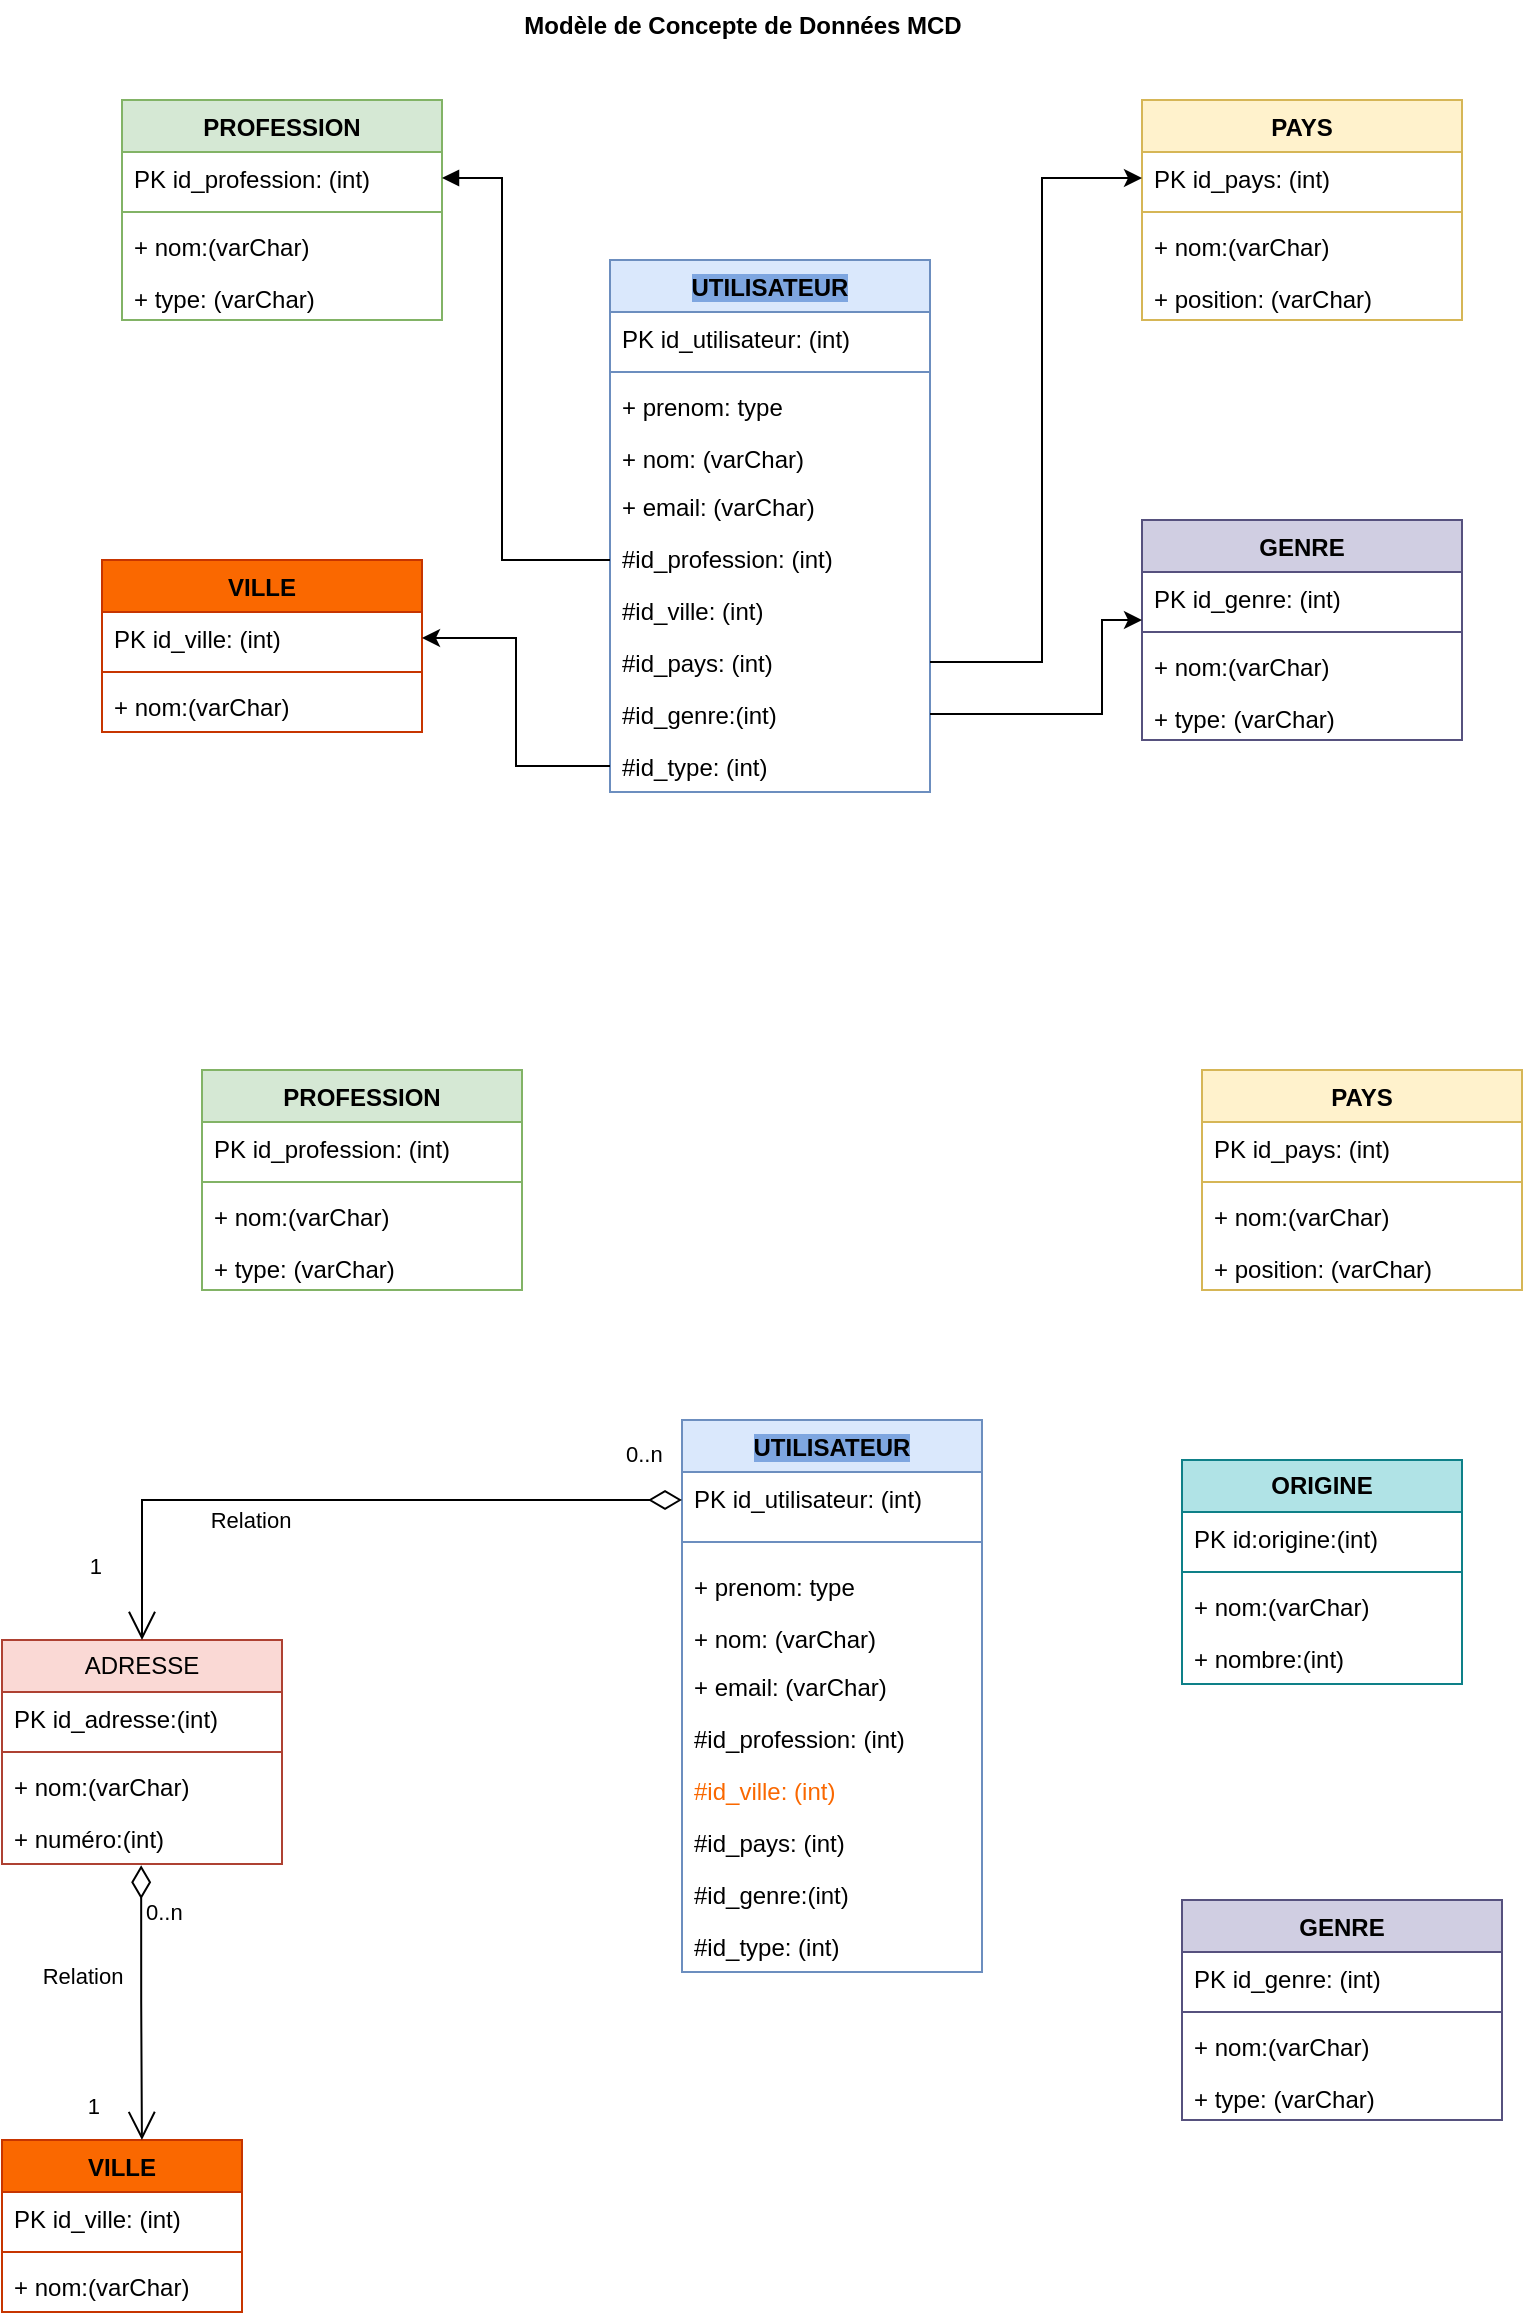 <mxfile version="21.0.6" type="github">
  <diagram name="Page-1" id="-MoPRSJ0ztHnOSRFyJmR">
    <mxGraphModel dx="934" dy="496" grid="1" gridSize="10" guides="1" tooltips="1" connect="1" arrows="1" fold="1" page="1" pageScale="1" pageWidth="827" pageHeight="1169" math="0" shadow="0">
      <root>
        <mxCell id="0" />
        <mxCell id="1" parent="0" />
        <mxCell id="WZtwjcjEcg0mqy3ExXSP-1" value="&lt;span style=&quot;background-color: rgb(126, 166, 224);&quot;&gt;UTILISATEUR&lt;/span&gt;" style="swimlane;fontStyle=1;align=center;verticalAlign=top;childLayout=stackLayout;horizontal=1;startSize=26;horizontalStack=0;resizeParent=1;resizeParentMax=0;resizeLast=0;collapsible=1;marginBottom=0;whiteSpace=wrap;html=1;fillColor=#dae8fc;strokeColor=#6c8ebf;" parent="1" vertex="1">
          <mxGeometry x="334" y="180" width="160" height="266" as="geometry" />
        </mxCell>
        <mxCell id="WZtwjcjEcg0mqy3ExXSP-2" value="PK id_utilisateur: (int)" style="text;strokeColor=none;fillColor=none;align=left;verticalAlign=top;spacingLeft=4;spacingRight=4;overflow=hidden;rotatable=0;points=[[0,0.5],[1,0.5]];portConstraint=eastwest;whiteSpace=wrap;html=1;" parent="WZtwjcjEcg0mqy3ExXSP-1" vertex="1">
          <mxGeometry y="26" width="160" height="26" as="geometry" />
        </mxCell>
        <mxCell id="WZtwjcjEcg0mqy3ExXSP-3" value="" style="line;strokeWidth=1;fillColor=none;align=left;verticalAlign=middle;spacingTop=-1;spacingLeft=3;spacingRight=3;rotatable=0;labelPosition=right;points=[];portConstraint=eastwest;strokeColor=inherit;" parent="WZtwjcjEcg0mqy3ExXSP-1" vertex="1">
          <mxGeometry y="52" width="160" height="8" as="geometry" />
        </mxCell>
        <mxCell id="WZtwjcjEcg0mqy3ExXSP-4" value="+ prenom: type" style="text;strokeColor=none;fillColor=none;align=left;verticalAlign=top;spacingLeft=4;spacingRight=4;overflow=hidden;rotatable=0;points=[[0,0.5],[1,0.5]];portConstraint=eastwest;whiteSpace=wrap;html=1;" parent="WZtwjcjEcg0mqy3ExXSP-1" vertex="1">
          <mxGeometry y="60" width="160" height="26" as="geometry" />
        </mxCell>
        <mxCell id="WZtwjcjEcg0mqy3ExXSP-13" value="+ nom: (varChar)" style="text;strokeColor=none;fillColor=none;align=left;verticalAlign=top;spacingLeft=4;spacingRight=4;overflow=hidden;rotatable=0;points=[[0,0.5],[1,0.5]];portConstraint=eastwest;whiteSpace=wrap;html=1;" parent="WZtwjcjEcg0mqy3ExXSP-1" vertex="1">
          <mxGeometry y="86" width="160" height="24" as="geometry" />
        </mxCell>
        <mxCell id="WZtwjcjEcg0mqy3ExXSP-14" value="+ email: (varChar)" style="text;strokeColor=none;fillColor=none;align=left;verticalAlign=top;spacingLeft=4;spacingRight=4;overflow=hidden;rotatable=0;points=[[0,0.5],[1,0.5]];portConstraint=eastwest;whiteSpace=wrap;html=1;" parent="WZtwjcjEcg0mqy3ExXSP-1" vertex="1">
          <mxGeometry y="110" width="160" height="26" as="geometry" />
        </mxCell>
        <mxCell id="WZtwjcjEcg0mqy3ExXSP-15" value="#id_profession: (int)" style="text;strokeColor=none;fillColor=none;align=left;verticalAlign=top;spacingLeft=4;spacingRight=4;overflow=hidden;rotatable=0;points=[[0,0.5],[1,0.5]];portConstraint=eastwest;whiteSpace=wrap;html=1;" parent="WZtwjcjEcg0mqy3ExXSP-1" vertex="1">
          <mxGeometry y="136" width="160" height="26" as="geometry" />
        </mxCell>
        <mxCell id="WZtwjcjEcg0mqy3ExXSP-16" value="#id_ville: (int)" style="text;strokeColor=none;fillColor=none;align=left;verticalAlign=top;spacingLeft=4;spacingRight=4;overflow=hidden;rotatable=0;points=[[0,0.5],[1,0.5]];portConstraint=eastwest;whiteSpace=wrap;html=1;" parent="WZtwjcjEcg0mqy3ExXSP-1" vertex="1">
          <mxGeometry y="162" width="160" height="26" as="geometry" />
        </mxCell>
        <mxCell id="WZtwjcjEcg0mqy3ExXSP-17" value="#id_pays: (int)" style="text;strokeColor=none;fillColor=none;align=left;verticalAlign=top;spacingLeft=4;spacingRight=4;overflow=hidden;rotatable=0;points=[[0,0.5],[1,0.5]];portConstraint=eastwest;whiteSpace=wrap;html=1;" parent="WZtwjcjEcg0mqy3ExXSP-1" vertex="1">
          <mxGeometry y="188" width="160" height="26" as="geometry" />
        </mxCell>
        <mxCell id="WZtwjcjEcg0mqy3ExXSP-18" value="#id_genre:(int)" style="text;strokeColor=none;fillColor=none;align=left;verticalAlign=top;spacingLeft=4;spacingRight=4;overflow=hidden;rotatable=0;points=[[0,0.5],[1,0.5]];portConstraint=eastwest;whiteSpace=wrap;html=1;" parent="WZtwjcjEcg0mqy3ExXSP-1" vertex="1">
          <mxGeometry y="214" width="160" height="26" as="geometry" />
        </mxCell>
        <mxCell id="WZtwjcjEcg0mqy3ExXSP-19" value="#id_type: (int)" style="text;strokeColor=none;fillColor=none;align=left;verticalAlign=top;spacingLeft=4;spacingRight=4;overflow=hidden;rotatable=0;points=[[0,0.5],[1,0.5]];portConstraint=eastwest;whiteSpace=wrap;html=1;" parent="WZtwjcjEcg0mqy3ExXSP-1" vertex="1">
          <mxGeometry y="240" width="160" height="26" as="geometry" />
        </mxCell>
        <mxCell id="WZtwjcjEcg0mqy3ExXSP-20" value="PROFESSION" style="swimlane;fontStyle=1;align=center;verticalAlign=top;childLayout=stackLayout;horizontal=1;startSize=26;horizontalStack=0;resizeParent=1;resizeParentMax=0;resizeLast=0;collapsible=1;marginBottom=0;whiteSpace=wrap;html=1;fillColor=#d5e8d4;strokeColor=#82b366;" parent="1" vertex="1">
          <mxGeometry x="90" y="100" width="160" height="110" as="geometry" />
        </mxCell>
        <mxCell id="WZtwjcjEcg0mqy3ExXSP-21" value="PK id_profession: (int)" style="text;strokeColor=none;fillColor=none;align=left;verticalAlign=top;spacingLeft=4;spacingRight=4;overflow=hidden;rotatable=0;points=[[0,0.5],[1,0.5]];portConstraint=eastwest;whiteSpace=wrap;html=1;" parent="WZtwjcjEcg0mqy3ExXSP-20" vertex="1">
          <mxGeometry y="26" width="160" height="26" as="geometry" />
        </mxCell>
        <mxCell id="WZtwjcjEcg0mqy3ExXSP-22" value="" style="line;strokeWidth=1;fillColor=none;align=left;verticalAlign=middle;spacingTop=-1;spacingLeft=3;spacingRight=3;rotatable=0;labelPosition=right;points=[];portConstraint=eastwest;strokeColor=inherit;" parent="WZtwjcjEcg0mqy3ExXSP-20" vertex="1">
          <mxGeometry y="52" width="160" height="8" as="geometry" />
        </mxCell>
        <mxCell id="WZtwjcjEcg0mqy3ExXSP-23" value="+ nom:(varChar)" style="text;strokeColor=none;fillColor=none;align=left;verticalAlign=top;spacingLeft=4;spacingRight=4;overflow=hidden;rotatable=0;points=[[0,0.5],[1,0.5]];portConstraint=eastwest;whiteSpace=wrap;html=1;" parent="WZtwjcjEcg0mqy3ExXSP-20" vertex="1">
          <mxGeometry y="60" width="160" height="26" as="geometry" />
        </mxCell>
        <mxCell id="WZtwjcjEcg0mqy3ExXSP-24" value="+ type: (varChar)" style="text;strokeColor=none;fillColor=none;align=left;verticalAlign=top;spacingLeft=4;spacingRight=4;overflow=hidden;rotatable=0;points=[[0,0.5],[1,0.5]];portConstraint=eastwest;whiteSpace=wrap;html=1;" parent="WZtwjcjEcg0mqy3ExXSP-20" vertex="1">
          <mxGeometry y="86" width="160" height="24" as="geometry" />
        </mxCell>
        <mxCell id="WZtwjcjEcg0mqy3ExXSP-31" value="VILLE" style="swimlane;fontStyle=1;align=center;verticalAlign=top;childLayout=stackLayout;horizontal=1;startSize=26;horizontalStack=0;resizeParent=1;resizeParentMax=0;resizeLast=0;collapsible=1;marginBottom=0;whiteSpace=wrap;html=1;fillColor=#fa6800;fontColor=#000000;strokeColor=#C73500;" parent="1" vertex="1">
          <mxGeometry x="80" y="330" width="160" height="86" as="geometry" />
        </mxCell>
        <mxCell id="WZtwjcjEcg0mqy3ExXSP-32" value="PK id_ville: (int)" style="text;strokeColor=none;fillColor=none;align=left;verticalAlign=top;spacingLeft=4;spacingRight=4;overflow=hidden;rotatable=0;points=[[0,0.5],[1,0.5]];portConstraint=eastwest;whiteSpace=wrap;html=1;" parent="WZtwjcjEcg0mqy3ExXSP-31" vertex="1">
          <mxGeometry y="26" width="160" height="26" as="geometry" />
        </mxCell>
        <mxCell id="WZtwjcjEcg0mqy3ExXSP-33" value="" style="line;strokeWidth=1;fillColor=none;align=left;verticalAlign=middle;spacingTop=-1;spacingLeft=3;spacingRight=3;rotatable=0;labelPosition=right;points=[];portConstraint=eastwest;strokeColor=inherit;" parent="WZtwjcjEcg0mqy3ExXSP-31" vertex="1">
          <mxGeometry y="52" width="160" height="8" as="geometry" />
        </mxCell>
        <mxCell id="WZtwjcjEcg0mqy3ExXSP-34" value="+ nom:(varChar)" style="text;strokeColor=none;fillColor=none;align=left;verticalAlign=top;spacingLeft=4;spacingRight=4;overflow=hidden;rotatable=0;points=[[0,0.5],[1,0.5]];portConstraint=eastwest;whiteSpace=wrap;html=1;" parent="WZtwjcjEcg0mqy3ExXSP-31" vertex="1">
          <mxGeometry y="60" width="160" height="26" as="geometry" />
        </mxCell>
        <mxCell id="WZtwjcjEcg0mqy3ExXSP-36" value="PAYS" style="swimlane;fontStyle=1;align=center;verticalAlign=top;childLayout=stackLayout;horizontal=1;startSize=26;horizontalStack=0;resizeParent=1;resizeParentMax=0;resizeLast=0;collapsible=1;marginBottom=0;whiteSpace=wrap;html=1;fillColor=#fff2cc;strokeColor=#d6b656;" parent="1" vertex="1">
          <mxGeometry x="600" y="100" width="160" height="110" as="geometry" />
        </mxCell>
        <mxCell id="WZtwjcjEcg0mqy3ExXSP-37" value="PK id_pays: (int)" style="text;strokeColor=none;fillColor=none;align=left;verticalAlign=top;spacingLeft=4;spacingRight=4;overflow=hidden;rotatable=0;points=[[0,0.5],[1,0.5]];portConstraint=eastwest;whiteSpace=wrap;html=1;" parent="WZtwjcjEcg0mqy3ExXSP-36" vertex="1">
          <mxGeometry y="26" width="160" height="26" as="geometry" />
        </mxCell>
        <mxCell id="WZtwjcjEcg0mqy3ExXSP-38" value="" style="line;strokeWidth=1;fillColor=none;align=left;verticalAlign=middle;spacingTop=-1;spacingLeft=3;spacingRight=3;rotatable=0;labelPosition=right;points=[];portConstraint=eastwest;strokeColor=inherit;" parent="WZtwjcjEcg0mqy3ExXSP-36" vertex="1">
          <mxGeometry y="52" width="160" height="8" as="geometry" />
        </mxCell>
        <mxCell id="WZtwjcjEcg0mqy3ExXSP-39" value="+ nom:(varChar)" style="text;strokeColor=none;fillColor=none;align=left;verticalAlign=top;spacingLeft=4;spacingRight=4;overflow=hidden;rotatable=0;points=[[0,0.5],[1,0.5]];portConstraint=eastwest;whiteSpace=wrap;html=1;" parent="WZtwjcjEcg0mqy3ExXSP-36" vertex="1">
          <mxGeometry y="60" width="160" height="26" as="geometry" />
        </mxCell>
        <mxCell id="WZtwjcjEcg0mqy3ExXSP-40" value="+ position: (varChar)" style="text;strokeColor=none;fillColor=none;align=left;verticalAlign=top;spacingLeft=4;spacingRight=4;overflow=hidden;rotatable=0;points=[[0,0.5],[1,0.5]];portConstraint=eastwest;whiteSpace=wrap;html=1;" parent="WZtwjcjEcg0mqy3ExXSP-36" vertex="1">
          <mxGeometry y="86" width="160" height="24" as="geometry" />
        </mxCell>
        <mxCell id="WZtwjcjEcg0mqy3ExXSP-41" value="GENRE" style="swimlane;fontStyle=1;align=center;verticalAlign=top;childLayout=stackLayout;horizontal=1;startSize=26;horizontalStack=0;resizeParent=1;resizeParentMax=0;resizeLast=0;collapsible=1;marginBottom=0;whiteSpace=wrap;html=1;fillColor=#d0cee2;strokeColor=#56517e;" parent="1" vertex="1">
          <mxGeometry x="600" y="310" width="160" height="110" as="geometry" />
        </mxCell>
        <mxCell id="WZtwjcjEcg0mqy3ExXSP-42" value="PK id_genre: (int)" style="text;strokeColor=none;fillColor=none;align=left;verticalAlign=top;spacingLeft=4;spacingRight=4;overflow=hidden;rotatable=0;points=[[0,0.5],[1,0.5]];portConstraint=eastwest;whiteSpace=wrap;html=1;" parent="WZtwjcjEcg0mqy3ExXSP-41" vertex="1">
          <mxGeometry y="26" width="160" height="26" as="geometry" />
        </mxCell>
        <mxCell id="WZtwjcjEcg0mqy3ExXSP-43" value="" style="line;strokeWidth=1;fillColor=none;align=left;verticalAlign=middle;spacingTop=-1;spacingLeft=3;spacingRight=3;rotatable=0;labelPosition=right;points=[];portConstraint=eastwest;strokeColor=inherit;" parent="WZtwjcjEcg0mqy3ExXSP-41" vertex="1">
          <mxGeometry y="52" width="160" height="8" as="geometry" />
        </mxCell>
        <mxCell id="WZtwjcjEcg0mqy3ExXSP-44" value="+ nom:(varChar)" style="text;strokeColor=none;fillColor=none;align=left;verticalAlign=top;spacingLeft=4;spacingRight=4;overflow=hidden;rotatable=0;points=[[0,0.5],[1,0.5]];portConstraint=eastwest;whiteSpace=wrap;html=1;" parent="WZtwjcjEcg0mqy3ExXSP-41" vertex="1">
          <mxGeometry y="60" width="160" height="26" as="geometry" />
        </mxCell>
        <mxCell id="WZtwjcjEcg0mqy3ExXSP-45" value="+ type: (varChar)" style="text;strokeColor=none;fillColor=none;align=left;verticalAlign=top;spacingLeft=4;spacingRight=4;overflow=hidden;rotatable=0;points=[[0,0.5],[1,0.5]];portConstraint=eastwest;whiteSpace=wrap;html=1;" parent="WZtwjcjEcg0mqy3ExXSP-41" vertex="1">
          <mxGeometry y="86" width="160" height="24" as="geometry" />
        </mxCell>
        <mxCell id="WZtwjcjEcg0mqy3ExXSP-47" style="rounded=0;orthogonalLoop=1;jettySize=auto;html=1;exitX=1;exitY=0.5;exitDx=0;exitDy=0;edgeStyle=orthogonalEdgeStyle;entryX=0;entryY=0.5;entryDx=0;entryDy=0;" parent="1" source="WZtwjcjEcg0mqy3ExXSP-17" target="WZtwjcjEcg0mqy3ExXSP-37" edge="1">
          <mxGeometry relative="1" as="geometry">
            <mxPoint x="530" y="130" as="targetPoint" />
            <Array as="points">
              <mxPoint x="550" y="381" />
              <mxPoint x="550" y="139" />
            </Array>
          </mxGeometry>
        </mxCell>
        <mxCell id="WZtwjcjEcg0mqy3ExXSP-48" style="edgeStyle=orthogonalEdgeStyle;rounded=0;orthogonalLoop=1;jettySize=auto;html=1;exitX=1;exitY=0.5;exitDx=0;exitDy=0;" parent="1" source="WZtwjcjEcg0mqy3ExXSP-18" edge="1">
          <mxGeometry relative="1" as="geometry">
            <mxPoint x="600" y="360" as="targetPoint" />
            <Array as="points">
              <mxPoint x="580" y="407" />
              <mxPoint x="580" y="360" />
              <mxPoint x="600" y="360" />
            </Array>
          </mxGeometry>
        </mxCell>
        <mxCell id="WZtwjcjEcg0mqy3ExXSP-49" style="edgeStyle=orthogonalEdgeStyle;rounded=0;orthogonalLoop=1;jettySize=auto;html=1;exitX=0;exitY=0.5;exitDx=0;exitDy=0;" parent="1" source="WZtwjcjEcg0mqy3ExXSP-19" target="WZtwjcjEcg0mqy3ExXSP-32" edge="1">
          <mxGeometry relative="1" as="geometry">
            <mxPoint x="290" y="350" as="targetPoint" />
            <Array as="points">
              <mxPoint x="287" y="433" />
              <mxPoint x="287" y="369" />
            </Array>
          </mxGeometry>
        </mxCell>
        <mxCell id="WZtwjcjEcg0mqy3ExXSP-52" value="Modèle de Concepte de Données MCD" style="text;align=center;fontStyle=1;verticalAlign=middle;spacingLeft=3;spacingRight=3;strokeColor=none;rotatable=0;points=[[0,0.5],[1,0.5]];portConstraint=eastwest;html=1;" parent="1" vertex="1">
          <mxGeometry x="360" y="50" width="80" height="26" as="geometry" />
        </mxCell>
        <mxCell id="WZtwjcjEcg0mqy3ExXSP-53" value="&lt;span style=&quot;background-color: rgb(126, 166, 224);&quot;&gt;UTILISATEUR&lt;/span&gt;" style="swimlane;fontStyle=1;align=center;verticalAlign=top;childLayout=stackLayout;horizontal=1;startSize=26;horizontalStack=0;resizeParent=1;resizeParentMax=0;resizeLast=0;collapsible=1;marginBottom=0;whiteSpace=wrap;html=1;fillColor=#dae8fc;strokeColor=#6c8ebf;" parent="1" vertex="1">
          <mxGeometry x="370" y="760" width="150" height="276" as="geometry" />
        </mxCell>
        <mxCell id="WZtwjcjEcg0mqy3ExXSP-54" value="PK id_utilisateur: (int)" style="text;strokeColor=none;fillColor=none;align=left;verticalAlign=top;spacingLeft=4;spacingRight=4;overflow=hidden;rotatable=0;points=[[0,0.5],[1,0.5]];portConstraint=eastwest;whiteSpace=wrap;html=1;" parent="WZtwjcjEcg0mqy3ExXSP-53" vertex="1">
          <mxGeometry y="26" width="150" height="26" as="geometry" />
        </mxCell>
        <mxCell id="WZtwjcjEcg0mqy3ExXSP-55" value="" style="line;strokeWidth=1;fillColor=none;align=left;verticalAlign=middle;spacingTop=-1;spacingLeft=3;spacingRight=3;rotatable=0;labelPosition=right;points=[];portConstraint=eastwest;strokeColor=inherit;" parent="WZtwjcjEcg0mqy3ExXSP-53" vertex="1">
          <mxGeometry y="52" width="150" height="18" as="geometry" />
        </mxCell>
        <mxCell id="WZtwjcjEcg0mqy3ExXSP-56" value="+ prenom: type" style="text;strokeColor=none;fillColor=none;align=left;verticalAlign=top;spacingLeft=4;spacingRight=4;overflow=hidden;rotatable=0;points=[[0,0.5],[1,0.5]];portConstraint=eastwest;whiteSpace=wrap;html=1;" parent="WZtwjcjEcg0mqy3ExXSP-53" vertex="1">
          <mxGeometry y="70" width="150" height="26" as="geometry" />
        </mxCell>
        <mxCell id="WZtwjcjEcg0mqy3ExXSP-57" value="+ nom: (varChar)" style="text;strokeColor=none;fillColor=none;align=left;verticalAlign=top;spacingLeft=4;spacingRight=4;overflow=hidden;rotatable=0;points=[[0,0.5],[1,0.5]];portConstraint=eastwest;whiteSpace=wrap;html=1;" parent="WZtwjcjEcg0mqy3ExXSP-53" vertex="1">
          <mxGeometry y="96" width="150" height="24" as="geometry" />
        </mxCell>
        <mxCell id="WZtwjcjEcg0mqy3ExXSP-58" value="+ email: (varChar)" style="text;strokeColor=none;fillColor=none;align=left;verticalAlign=top;spacingLeft=4;spacingRight=4;overflow=hidden;rotatable=0;points=[[0,0.5],[1,0.5]];portConstraint=eastwest;whiteSpace=wrap;html=1;" parent="WZtwjcjEcg0mqy3ExXSP-53" vertex="1">
          <mxGeometry y="120" width="150" height="26" as="geometry" />
        </mxCell>
        <mxCell id="WZtwjcjEcg0mqy3ExXSP-59" value="#id_profession: (int)" style="text;strokeColor=none;fillColor=none;align=left;verticalAlign=top;spacingLeft=4;spacingRight=4;overflow=hidden;rotatable=0;points=[[0,0.5],[1,0.5]];portConstraint=eastwest;whiteSpace=wrap;html=1;" parent="WZtwjcjEcg0mqy3ExXSP-53" vertex="1">
          <mxGeometry y="146" width="150" height="26" as="geometry" />
        </mxCell>
        <mxCell id="WZtwjcjEcg0mqy3ExXSP-60" value="&lt;font color=&quot;#FA6800&quot;&gt;#id_ville: (int)&lt;/font&gt;" style="text;strokeColor=none;fillColor=none;align=left;verticalAlign=top;spacingLeft=4;spacingRight=4;overflow=hidden;rotatable=0;points=[[0,0.5],[1,0.5]];portConstraint=eastwest;whiteSpace=wrap;html=1;" parent="WZtwjcjEcg0mqy3ExXSP-53" vertex="1">
          <mxGeometry y="172" width="150" height="26" as="geometry" />
        </mxCell>
        <mxCell id="WZtwjcjEcg0mqy3ExXSP-61" value="#id_pays: (int)" style="text;strokeColor=none;fillColor=none;align=left;verticalAlign=top;spacingLeft=4;spacingRight=4;overflow=hidden;rotatable=0;points=[[0,0.5],[1,0.5]];portConstraint=eastwest;whiteSpace=wrap;html=1;" parent="WZtwjcjEcg0mqy3ExXSP-53" vertex="1">
          <mxGeometry y="198" width="150" height="26" as="geometry" />
        </mxCell>
        <mxCell id="WZtwjcjEcg0mqy3ExXSP-62" value="#id_genre:(int)" style="text;strokeColor=none;fillColor=none;align=left;verticalAlign=top;spacingLeft=4;spacingRight=4;overflow=hidden;rotatable=0;points=[[0,0.5],[1,0.5]];portConstraint=eastwest;whiteSpace=wrap;html=1;" parent="WZtwjcjEcg0mqy3ExXSP-53" vertex="1">
          <mxGeometry y="224" width="150" height="26" as="geometry" />
        </mxCell>
        <mxCell id="WZtwjcjEcg0mqy3ExXSP-63" value="#id_type: (int)" style="text;strokeColor=none;fillColor=none;align=left;verticalAlign=top;spacingLeft=4;spacingRight=4;overflow=hidden;rotatable=0;points=[[0,0.5],[1,0.5]];portConstraint=eastwest;whiteSpace=wrap;html=1;" parent="WZtwjcjEcg0mqy3ExXSP-53" vertex="1">
          <mxGeometry y="250" width="150" height="26" as="geometry" />
        </mxCell>
        <mxCell id="WZtwjcjEcg0mqy3ExXSP-64" value="GENRE" style="swimlane;fontStyle=1;align=center;verticalAlign=top;childLayout=stackLayout;horizontal=1;startSize=26;horizontalStack=0;resizeParent=1;resizeParentMax=0;resizeLast=0;collapsible=1;marginBottom=0;whiteSpace=wrap;html=1;fillColor=#d0cee2;strokeColor=#56517e;" parent="1" vertex="1">
          <mxGeometry x="620" y="1000" width="160" height="110" as="geometry" />
        </mxCell>
        <mxCell id="WZtwjcjEcg0mqy3ExXSP-65" value="PK id_genre: (int)" style="text;strokeColor=none;fillColor=none;align=left;verticalAlign=top;spacingLeft=4;spacingRight=4;overflow=hidden;rotatable=0;points=[[0,0.5],[1,0.5]];portConstraint=eastwest;whiteSpace=wrap;html=1;" parent="WZtwjcjEcg0mqy3ExXSP-64" vertex="1">
          <mxGeometry y="26" width="160" height="26" as="geometry" />
        </mxCell>
        <mxCell id="WZtwjcjEcg0mqy3ExXSP-66" value="" style="line;strokeWidth=1;fillColor=none;align=left;verticalAlign=middle;spacingTop=-1;spacingLeft=3;spacingRight=3;rotatable=0;labelPosition=right;points=[];portConstraint=eastwest;strokeColor=inherit;" parent="WZtwjcjEcg0mqy3ExXSP-64" vertex="1">
          <mxGeometry y="52" width="160" height="8" as="geometry" />
        </mxCell>
        <mxCell id="WZtwjcjEcg0mqy3ExXSP-67" value="+ nom:(varChar)" style="text;strokeColor=none;fillColor=none;align=left;verticalAlign=top;spacingLeft=4;spacingRight=4;overflow=hidden;rotatable=0;points=[[0,0.5],[1,0.5]];portConstraint=eastwest;whiteSpace=wrap;html=1;" parent="WZtwjcjEcg0mqy3ExXSP-64" vertex="1">
          <mxGeometry y="60" width="160" height="26" as="geometry" />
        </mxCell>
        <mxCell id="WZtwjcjEcg0mqy3ExXSP-68" value="+ type: (varChar)" style="text;strokeColor=none;fillColor=none;align=left;verticalAlign=top;spacingLeft=4;spacingRight=4;overflow=hidden;rotatable=0;points=[[0,0.5],[1,0.5]];portConstraint=eastwest;whiteSpace=wrap;html=1;" parent="WZtwjcjEcg0mqy3ExXSP-64" vertex="1">
          <mxGeometry y="86" width="160" height="24" as="geometry" />
        </mxCell>
        <mxCell id="WZtwjcjEcg0mqy3ExXSP-69" value="PAYS" style="swimlane;fontStyle=1;align=center;verticalAlign=top;childLayout=stackLayout;horizontal=1;startSize=26;horizontalStack=0;resizeParent=1;resizeParentMax=0;resizeLast=0;collapsible=1;marginBottom=0;whiteSpace=wrap;html=1;fillColor=#fff2cc;strokeColor=#d6b656;" parent="1" vertex="1">
          <mxGeometry x="630" y="585" width="160" height="110" as="geometry" />
        </mxCell>
        <mxCell id="WZtwjcjEcg0mqy3ExXSP-70" value="PK id_pays: (int)" style="text;strokeColor=none;fillColor=none;align=left;verticalAlign=top;spacingLeft=4;spacingRight=4;overflow=hidden;rotatable=0;points=[[0,0.5],[1,0.5]];portConstraint=eastwest;whiteSpace=wrap;html=1;" parent="WZtwjcjEcg0mqy3ExXSP-69" vertex="1">
          <mxGeometry y="26" width="160" height="26" as="geometry" />
        </mxCell>
        <mxCell id="WZtwjcjEcg0mqy3ExXSP-71" value="" style="line;strokeWidth=1;fillColor=none;align=left;verticalAlign=middle;spacingTop=-1;spacingLeft=3;spacingRight=3;rotatable=0;labelPosition=right;points=[];portConstraint=eastwest;strokeColor=inherit;" parent="WZtwjcjEcg0mqy3ExXSP-69" vertex="1">
          <mxGeometry y="52" width="160" height="8" as="geometry" />
        </mxCell>
        <mxCell id="WZtwjcjEcg0mqy3ExXSP-72" value="+ nom:(varChar)" style="text;strokeColor=none;fillColor=none;align=left;verticalAlign=top;spacingLeft=4;spacingRight=4;overflow=hidden;rotatable=0;points=[[0,0.5],[1,0.5]];portConstraint=eastwest;whiteSpace=wrap;html=1;" parent="WZtwjcjEcg0mqy3ExXSP-69" vertex="1">
          <mxGeometry y="60" width="160" height="26" as="geometry" />
        </mxCell>
        <mxCell id="WZtwjcjEcg0mqy3ExXSP-73" value="+ position: (varChar)" style="text;strokeColor=none;fillColor=none;align=left;verticalAlign=top;spacingLeft=4;spacingRight=4;overflow=hidden;rotatable=0;points=[[0,0.5],[1,0.5]];portConstraint=eastwest;whiteSpace=wrap;html=1;" parent="WZtwjcjEcg0mqy3ExXSP-69" vertex="1">
          <mxGeometry y="86" width="160" height="24" as="geometry" />
        </mxCell>
        <mxCell id="sIfNN0tsZgpvWgGrY86c-1" value="PROFESSION" style="swimlane;fontStyle=1;align=center;verticalAlign=top;childLayout=stackLayout;horizontal=1;startSize=26;horizontalStack=0;resizeParent=1;resizeParentMax=0;resizeLast=0;collapsible=1;marginBottom=0;whiteSpace=wrap;html=1;fillColor=#d5e8d4;strokeColor=#82b366;" vertex="1" parent="1">
          <mxGeometry x="130" y="585" width="160" height="110" as="geometry" />
        </mxCell>
        <mxCell id="sIfNN0tsZgpvWgGrY86c-2" value="PK id_profession: (int)" style="text;strokeColor=none;fillColor=none;align=left;verticalAlign=top;spacingLeft=4;spacingRight=4;overflow=hidden;rotatable=0;points=[[0,0.5],[1,0.5]];portConstraint=eastwest;whiteSpace=wrap;html=1;" vertex="1" parent="sIfNN0tsZgpvWgGrY86c-1">
          <mxGeometry y="26" width="160" height="26" as="geometry" />
        </mxCell>
        <mxCell id="sIfNN0tsZgpvWgGrY86c-3" value="" style="line;strokeWidth=1;fillColor=none;align=left;verticalAlign=middle;spacingTop=-1;spacingLeft=3;spacingRight=3;rotatable=0;labelPosition=right;points=[];portConstraint=eastwest;strokeColor=inherit;" vertex="1" parent="sIfNN0tsZgpvWgGrY86c-1">
          <mxGeometry y="52" width="160" height="8" as="geometry" />
        </mxCell>
        <mxCell id="sIfNN0tsZgpvWgGrY86c-4" value="+ nom:(varChar)" style="text;strokeColor=none;fillColor=none;align=left;verticalAlign=top;spacingLeft=4;spacingRight=4;overflow=hidden;rotatable=0;points=[[0,0.5],[1,0.5]];portConstraint=eastwest;whiteSpace=wrap;html=1;" vertex="1" parent="sIfNN0tsZgpvWgGrY86c-1">
          <mxGeometry y="60" width="160" height="26" as="geometry" />
        </mxCell>
        <mxCell id="sIfNN0tsZgpvWgGrY86c-5" value="+ type: (varChar)" style="text;strokeColor=none;fillColor=none;align=left;verticalAlign=top;spacingLeft=4;spacingRight=4;overflow=hidden;rotatable=0;points=[[0,0.5],[1,0.5]];portConstraint=eastwest;whiteSpace=wrap;html=1;" vertex="1" parent="sIfNN0tsZgpvWgGrY86c-1">
          <mxGeometry y="86" width="160" height="24" as="geometry" />
        </mxCell>
        <mxCell id="sIfNN0tsZgpvWgGrY86c-6" value="VILLE" style="swimlane;fontStyle=1;align=center;verticalAlign=top;childLayout=stackLayout;horizontal=1;startSize=26;horizontalStack=0;resizeParent=1;resizeParentMax=0;resizeLast=0;collapsible=1;marginBottom=0;whiteSpace=wrap;html=1;fillColor=#FA6800;fontColor=#000000;strokeColor=#C73500;" vertex="1" parent="1">
          <mxGeometry x="30" y="1120" width="120" height="86" as="geometry" />
        </mxCell>
        <mxCell id="sIfNN0tsZgpvWgGrY86c-7" value="PK id_ville: (int)" style="text;strokeColor=none;fillColor=none;align=left;verticalAlign=top;spacingLeft=4;spacingRight=4;overflow=hidden;rotatable=0;points=[[0,0.5],[1,0.5]];portConstraint=eastwest;whiteSpace=wrap;html=1;" vertex="1" parent="sIfNN0tsZgpvWgGrY86c-6">
          <mxGeometry y="26" width="120" height="26" as="geometry" />
        </mxCell>
        <mxCell id="sIfNN0tsZgpvWgGrY86c-8" value="" style="line;strokeWidth=1;fillColor=none;align=left;verticalAlign=middle;spacingTop=-1;spacingLeft=3;spacingRight=3;rotatable=0;labelPosition=right;points=[];portConstraint=eastwest;strokeColor=inherit;" vertex="1" parent="sIfNN0tsZgpvWgGrY86c-6">
          <mxGeometry y="52" width="120" height="8" as="geometry" />
        </mxCell>
        <mxCell id="sIfNN0tsZgpvWgGrY86c-9" value="+ nom:(varChar)" style="text;strokeColor=none;fillColor=none;align=left;verticalAlign=top;spacingLeft=4;spacingRight=4;overflow=hidden;rotatable=0;points=[[0,0.5],[1,0.5]];portConstraint=eastwest;whiteSpace=wrap;html=1;" vertex="1" parent="sIfNN0tsZgpvWgGrY86c-6">
          <mxGeometry y="60" width="120" height="26" as="geometry" />
        </mxCell>
        <mxCell id="sIfNN0tsZgpvWgGrY86c-10" value="ADRESSE" style="swimlane;fontStyle=0;childLayout=stackLayout;horizontal=1;startSize=26;fillColor=#fad9d5;horizontalStack=0;resizeParent=1;resizeParentMax=0;resizeLast=0;collapsible=1;marginBottom=0;whiteSpace=wrap;html=1;strokeColor=#ae4132;" vertex="1" parent="1">
          <mxGeometry x="30" y="870" width="140" height="112" as="geometry" />
        </mxCell>
        <mxCell id="sIfNN0tsZgpvWgGrY86c-11" value="PK id_adresse:(int) " style="text;strokeColor=none;fillColor=none;align=left;verticalAlign=top;spacingLeft=4;spacingRight=4;overflow=hidden;rotatable=0;points=[[0,0.5],[1,0.5]];portConstraint=eastwest;whiteSpace=wrap;html=1;" vertex="1" parent="sIfNN0tsZgpvWgGrY86c-10">
          <mxGeometry y="26" width="140" height="26" as="geometry" />
        </mxCell>
        <mxCell id="sIfNN0tsZgpvWgGrY86c-18" value="" style="line;strokeWidth=1;fillColor=none;align=left;verticalAlign=middle;spacingTop=-1;spacingLeft=3;spacingRight=3;rotatable=0;labelPosition=right;points=[];portConstraint=eastwest;strokeColor=inherit;" vertex="1" parent="sIfNN0tsZgpvWgGrY86c-10">
          <mxGeometry y="52" width="140" height="8" as="geometry" />
        </mxCell>
        <mxCell id="sIfNN0tsZgpvWgGrY86c-12" value="+ nom:(varChar)" style="text;strokeColor=none;fillColor=none;align=left;verticalAlign=top;spacingLeft=4;spacingRight=4;overflow=hidden;rotatable=0;points=[[0,0.5],[1,0.5]];portConstraint=eastwest;whiteSpace=wrap;html=1;" vertex="1" parent="sIfNN0tsZgpvWgGrY86c-10">
          <mxGeometry y="60" width="140" height="26" as="geometry" />
        </mxCell>
        <mxCell id="sIfNN0tsZgpvWgGrY86c-13" value="+ numéro:(int)" style="text;strokeColor=none;fillColor=none;align=left;verticalAlign=top;spacingLeft=4;spacingRight=4;overflow=hidden;rotatable=0;points=[[0,0.5],[1,0.5]];portConstraint=eastwest;whiteSpace=wrap;html=1;" vertex="1" parent="sIfNN0tsZgpvWgGrY86c-10">
          <mxGeometry y="86" width="140" height="26" as="geometry" />
        </mxCell>
        <mxCell id="sIfNN0tsZgpvWgGrY86c-14" value="&lt;b&gt;ORIGINE&lt;/b&gt;" style="swimlane;fontStyle=0;childLayout=stackLayout;horizontal=1;startSize=26;fillColor=#b0e3e6;horizontalStack=0;resizeParent=1;resizeParentMax=0;resizeLast=0;collapsible=1;marginBottom=0;whiteSpace=wrap;html=1;strokeColor=#0e8088;" vertex="1" parent="1">
          <mxGeometry x="620" y="780" width="140" height="112" as="geometry" />
        </mxCell>
        <mxCell id="sIfNN0tsZgpvWgGrY86c-15" value="PK id:origine:(int)" style="text;strokeColor=none;fillColor=none;align=left;verticalAlign=top;spacingLeft=4;spacingRight=4;overflow=hidden;rotatable=0;points=[[0,0.5],[1,0.5]];portConstraint=eastwest;whiteSpace=wrap;html=1;" vertex="1" parent="sIfNN0tsZgpvWgGrY86c-14">
          <mxGeometry y="26" width="140" height="26" as="geometry" />
        </mxCell>
        <mxCell id="sIfNN0tsZgpvWgGrY86c-19" value="" style="line;strokeWidth=1;fillColor=none;align=left;verticalAlign=middle;spacingTop=-1;spacingLeft=3;spacingRight=3;rotatable=0;labelPosition=right;points=[];portConstraint=eastwest;strokeColor=inherit;" vertex="1" parent="sIfNN0tsZgpvWgGrY86c-14">
          <mxGeometry y="52" width="140" height="8" as="geometry" />
        </mxCell>
        <mxCell id="sIfNN0tsZgpvWgGrY86c-16" value="+ nom:(varChar)" style="text;strokeColor=none;fillColor=none;align=left;verticalAlign=top;spacingLeft=4;spacingRight=4;overflow=hidden;rotatable=0;points=[[0,0.5],[1,0.5]];portConstraint=eastwest;whiteSpace=wrap;html=1;" vertex="1" parent="sIfNN0tsZgpvWgGrY86c-14">
          <mxGeometry y="60" width="140" height="26" as="geometry" />
        </mxCell>
        <mxCell id="sIfNN0tsZgpvWgGrY86c-17" value="+ nombre:(int)" style="text;strokeColor=none;fillColor=none;align=left;verticalAlign=top;spacingLeft=4;spacingRight=4;overflow=hidden;rotatable=0;points=[[0,0.5],[1,0.5]];portConstraint=eastwest;whiteSpace=wrap;html=1;" vertex="1" parent="sIfNN0tsZgpvWgGrY86c-14">
          <mxGeometry y="86" width="140" height="26" as="geometry" />
        </mxCell>
        <mxCell id="sIfNN0tsZgpvWgGrY86c-20" value="" style="endArrow=block;endFill=1;html=1;edgeStyle=orthogonalEdgeStyle;align=left;verticalAlign=top;rounded=0;entryX=1;entryY=0.5;entryDx=0;entryDy=0;" edge="1" parent="1" target="WZtwjcjEcg0mqy3ExXSP-21">
          <mxGeometry x="-1" relative="1" as="geometry">
            <mxPoint x="334" y="330" as="sourcePoint" />
            <mxPoint x="280" y="140" as="targetPoint" />
            <Array as="points">
              <mxPoint x="280" y="330" />
              <mxPoint x="280" y="139" />
            </Array>
          </mxGeometry>
        </mxCell>
        <mxCell id="sIfNN0tsZgpvWgGrY86c-22" value="Relation" style="endArrow=open;html=1;endSize=12;startArrow=diamondThin;startSize=14;startFill=0;edgeStyle=orthogonalEdgeStyle;rounded=0;" edge="1" parent="1" source="WZtwjcjEcg0mqy3ExXSP-54" target="sIfNN0tsZgpvWgGrY86c-10">
          <mxGeometry x="0.273" y="10" relative="1" as="geometry">
            <mxPoint x="320" y="770" as="sourcePoint" />
            <mxPoint x="70" y="856" as="targetPoint" />
            <Array as="points">
              <mxPoint x="100" y="800" />
            </Array>
            <mxPoint as="offset" />
          </mxGeometry>
        </mxCell>
        <mxCell id="sIfNN0tsZgpvWgGrY86c-23" value="0..n" style="edgeLabel;resizable=0;html=1;align=left;verticalAlign=top;" connectable="0" vertex="1" parent="sIfNN0tsZgpvWgGrY86c-22">
          <mxGeometry x="-1" relative="1" as="geometry">
            <mxPoint x="-30" y="-36" as="offset" />
          </mxGeometry>
        </mxCell>
        <mxCell id="sIfNN0tsZgpvWgGrY86c-24" value="1" style="edgeLabel;resizable=0;html=1;align=right;verticalAlign=top;" connectable="0" vertex="1" parent="sIfNN0tsZgpvWgGrY86c-22">
          <mxGeometry x="1" relative="1" as="geometry">
            <mxPoint x="-20" y="-50" as="offset" />
          </mxGeometry>
        </mxCell>
        <mxCell id="sIfNN0tsZgpvWgGrY86c-25" value="Relation" style="endArrow=open;html=1;endSize=12;startArrow=diamondThin;startSize=14;startFill=0;edgeStyle=orthogonalEdgeStyle;rounded=0;entryX=0.583;entryY=0;entryDx=0;entryDy=0;entryPerimeter=0;exitX=0.497;exitY=1.025;exitDx=0;exitDy=0;exitPerimeter=0;" edge="1" parent="1" source="sIfNN0tsZgpvWgGrY86c-13" target="sIfNN0tsZgpvWgGrY86c-6">
          <mxGeometry x="-0.057" y="-32" relative="1" as="geometry">
            <mxPoint x="100" y="990" as="sourcePoint" />
            <mxPoint x="100" y="1110" as="targetPoint" />
            <Array as="points" />
            <mxPoint x="2" y="-10" as="offset" />
          </mxGeometry>
        </mxCell>
        <mxCell id="sIfNN0tsZgpvWgGrY86c-26" value="0..n" style="edgeLabel;resizable=0;html=1;align=left;verticalAlign=top;" connectable="0" vertex="1" parent="sIfNN0tsZgpvWgGrY86c-25">
          <mxGeometry x="-1" relative="1" as="geometry">
            <mxPoint y="10" as="offset" />
          </mxGeometry>
        </mxCell>
        <mxCell id="sIfNN0tsZgpvWgGrY86c-27" value="1" style="edgeLabel;resizable=0;html=1;align=right;verticalAlign=top;" connectable="0" vertex="1" parent="sIfNN0tsZgpvWgGrY86c-25">
          <mxGeometry x="1" relative="1" as="geometry">
            <mxPoint x="-20" y="-30" as="offset" />
          </mxGeometry>
        </mxCell>
      </root>
    </mxGraphModel>
  </diagram>
</mxfile>
